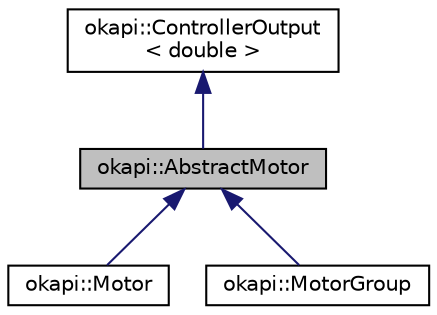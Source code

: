digraph "okapi::AbstractMotor"
{
 // LATEX_PDF_SIZE
  edge [fontname="Helvetica",fontsize="10",labelfontname="Helvetica",labelfontsize="10"];
  node [fontname="Helvetica",fontsize="10",shape=record];
  Node1 [label="okapi::AbstractMotor",height=0.2,width=0.4,color="black", fillcolor="grey75", style="filled", fontcolor="black",tooltip=" "];
  Node2 -> Node1 [dir="back",color="midnightblue",fontsize="10",style="solid"];
  Node2 [label="okapi::ControllerOutput\l\< double \>",height=0.2,width=0.4,color="black", fillcolor="white", style="filled",URL="$classokapi_1_1ControllerOutput.html",tooltip=" "];
  Node1 -> Node3 [dir="back",color="midnightblue",fontsize="10",style="solid"];
  Node3 [label="okapi::Motor",height=0.2,width=0.4,color="black", fillcolor="white", style="filled",URL="$classokapi_1_1Motor.html",tooltip=" "];
  Node1 -> Node4 [dir="back",color="midnightblue",fontsize="10",style="solid"];
  Node4 [label="okapi::MotorGroup",height=0.2,width=0.4,color="black", fillcolor="white", style="filled",URL="$classokapi_1_1MotorGroup.html",tooltip=" "];
}
